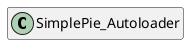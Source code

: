 @startuml
set namespaceSeparator \\
hide members
hide << alias >> circle

class SimplePie_Autoloader
@enduml
